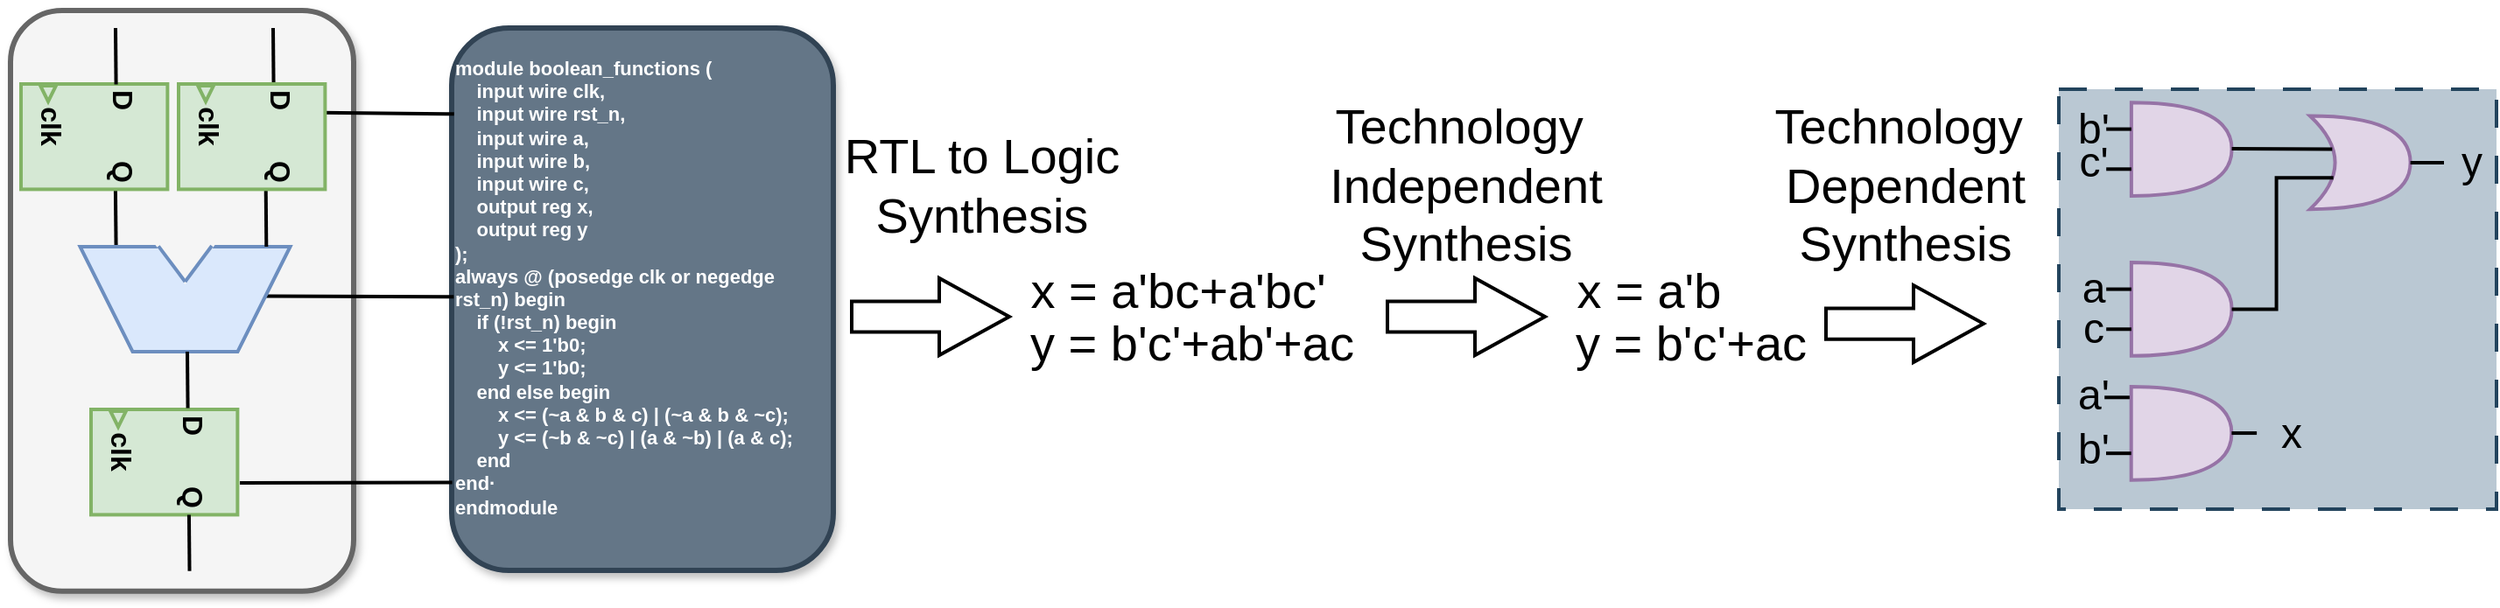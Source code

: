 <mxfile version="24.7.4">
  <diagram name="第 1 页" id="q-j6vuq5w8XLsUYLvh6M">
    <mxGraphModel dx="1792" dy="1135" grid="1" gridSize="10" guides="1" tooltips="1" connect="1" arrows="1" fold="1" page="1" pageScale="1" pageWidth="560" pageHeight="1000" math="0" shadow="0">
      <root>
        <mxCell id="0" />
        <mxCell id="1" parent="0" />
        <mxCell id="Zr5mx6mt9YZKuDAXMMV7-154" value="&lt;div style=&quot;font-size: 11px;&quot;&gt;&lt;b style=&quot;&quot;&gt;&lt;font style=&quot;font-size: 11px;&quot;&gt;module boolean_functions (&lt;/font&gt;&lt;/b&gt;&lt;/div&gt;&lt;div style=&quot;font-size: 11px;&quot;&gt;&lt;b&gt;&lt;font style=&quot;font-size: 11px;&quot;&gt;&amp;nbsp; &amp;nbsp; input wire clk,&lt;/font&gt;&lt;/b&gt;&lt;/div&gt;&lt;div style=&quot;font-size: 11px;&quot;&gt;&lt;b&gt;&lt;font style=&quot;font-size: 11px;&quot;&gt;&amp;nbsp; &amp;nbsp; input wire rst_n,&lt;/font&gt;&lt;/b&gt;&lt;/div&gt;&lt;div style=&quot;font-size: 11px;&quot;&gt;&lt;b&gt;&lt;font style=&quot;font-size: 11px;&quot;&gt;&amp;nbsp; &amp;nbsp; input wire a,&lt;/font&gt;&lt;/b&gt;&lt;/div&gt;&lt;div style=&quot;font-size: 11px;&quot;&gt;&lt;b&gt;&lt;font style=&quot;font-size: 11px;&quot;&gt;&amp;nbsp; &amp;nbsp; input wire b,&lt;/font&gt;&lt;/b&gt;&lt;/div&gt;&lt;div style=&quot;font-size: 11px;&quot;&gt;&lt;b&gt;&lt;font style=&quot;font-size: 11px;&quot;&gt;&amp;nbsp; &amp;nbsp; input wire c,&lt;/font&gt;&lt;/b&gt;&lt;/div&gt;&lt;div style=&quot;font-size: 11px;&quot;&gt;&lt;b&gt;&lt;font style=&quot;font-size: 11px;&quot;&gt;&amp;nbsp; &amp;nbsp; output reg x,&lt;/font&gt;&lt;/b&gt;&lt;/div&gt;&lt;div style=&quot;font-size: 11px;&quot;&gt;&lt;b&gt;&lt;font style=&quot;font-size: 11px;&quot;&gt;&amp;nbsp; &amp;nbsp; output reg y&lt;/font&gt;&lt;/b&gt;&lt;/div&gt;&lt;div style=&quot;font-size: 11px;&quot;&gt;&lt;b&gt;&lt;font style=&quot;font-size: 11px;&quot;&gt;);&lt;/font&gt;&lt;/b&gt;&lt;/div&gt;&lt;div style=&quot;font-size: 11px;&quot;&gt;&lt;b&gt;&lt;font style=&quot;font-size: 11px;&quot;&gt;always @ (posedge clk or negedge rst_n) begin&lt;/font&gt;&lt;/b&gt;&lt;/div&gt;&lt;div style=&quot;font-size: 11px;&quot;&gt;&lt;b&gt;&lt;font style=&quot;font-size: 11px;&quot;&gt;&amp;nbsp; &amp;nbsp; if (!rst_n) begin&lt;/font&gt;&lt;/b&gt;&lt;/div&gt;&lt;div style=&quot;font-size: 11px;&quot;&gt;&lt;b&gt;&lt;font style=&quot;font-size: 11px;&quot;&gt;&amp;nbsp; &amp;nbsp; &amp;nbsp; &amp;nbsp; x &amp;lt;= 1&#39;b0;&lt;/font&gt;&lt;/b&gt;&lt;/div&gt;&lt;div style=&quot;font-size: 11px;&quot;&gt;&lt;b&gt;&lt;font style=&quot;font-size: 11px;&quot;&gt;&amp;nbsp; &amp;nbsp; &amp;nbsp; &amp;nbsp; y &amp;lt;= 1&#39;b0;&lt;/font&gt;&lt;/b&gt;&lt;/div&gt;&lt;div style=&quot;font-size: 11px;&quot;&gt;&lt;b&gt;&lt;font style=&quot;font-size: 11px;&quot;&gt;&amp;nbsp; &amp;nbsp; end else begin&lt;/font&gt;&lt;/b&gt;&lt;/div&gt;&lt;div style=&quot;font-size: 11px;&quot;&gt;&lt;b&gt;&lt;font style=&quot;font-size: 11px;&quot;&gt;&amp;nbsp; &amp;nbsp; &amp;nbsp; &amp;nbsp; x &amp;lt;= (~a &amp;amp; b &amp;amp; c) | (~a &amp;amp; b &amp;amp; ~c);&lt;/font&gt;&lt;/b&gt;&lt;/div&gt;&lt;div style=&quot;font-size: 11px;&quot;&gt;&lt;b&gt;&lt;font style=&quot;font-size: 11px;&quot;&gt;&amp;nbsp; &amp;nbsp; &amp;nbsp; &amp;nbsp; y &amp;lt;= (~b &amp;amp; ~c) | (a &amp;amp; ~b) | (a &amp;amp; c);&lt;/font&gt;&lt;/b&gt;&lt;/div&gt;&lt;div style=&quot;font-size: 11px;&quot;&gt;&lt;b&gt;&lt;font style=&quot;font-size: 11px;&quot;&gt;&amp;nbsp; &amp;nbsp; end&lt;/font&gt;&lt;/b&gt;&lt;/div&gt;&lt;div style=&quot;font-size: 11px;&quot;&gt;&lt;b&gt;&lt;font style=&quot;font-size: 11px;&quot;&gt;end·&lt;/font&gt;&lt;/b&gt;&lt;/div&gt;&lt;div style=&quot;font-size: 11px;&quot;&gt;&lt;b&gt;&lt;font style=&quot;font-size: 11px;&quot;&gt;endmodule&lt;/font&gt;&lt;/b&gt;&lt;/div&gt;&lt;div style=&quot;font-size: 11px;&quot;&gt;&lt;br&gt;&lt;/div&gt;" style="rounded=1;whiteSpace=wrap;html=1;strokeWidth=3;fillColor=#647687;fontColor=#ffffff;strokeColor=#314354;shadow=1;align=left;" parent="1" vertex="1">
          <mxGeometry x="292" y="20" width="218" height="310" as="geometry" />
        </mxCell>
        <mxCell id="Zr5mx6mt9YZKuDAXMMV7-43" value="" style="html=1;shadow=0;dashed=0;align=center;verticalAlign=middle;shape=mxgraph.arrows2.arrow;dy=0.6;dx=40;direction=south;notch=0;strokeWidth=2;fontFamily=Helvetica;rotation=-90;" parent="1" vertex="1">
          <mxGeometry x="543.5" y="140" width="44" height="90" as="geometry" />
        </mxCell>
        <mxCell id="Zr5mx6mt9YZKuDAXMMV7-66" value="" style="group;fontFamily=Helvetica;" parent="1" vertex="1" connectable="0">
          <mxGeometry x="46" y="28.75" width="210" height="320.63" as="geometry" />
        </mxCell>
        <mxCell id="Zr5mx6mt9YZKuDAXMMV7-156" value="" style="rounded=1;whiteSpace=wrap;html=1;strokeWidth=3;fillColor=#f5f5f5;fontColor=#333333;strokeColor=#666666;shadow=1;" parent="Zr5mx6mt9YZKuDAXMMV7-66" vertex="1">
          <mxGeometry x="-6" y="-18.75" width="196" height="331.87" as="geometry" />
        </mxCell>
        <mxCell id="Zr5mx6mt9YZKuDAXMMV7-118" value="" style="endArrow=none;html=1;rounded=0;endSize=6;strokeWidth=2;entryX=0.82;entryY=0.974;entryDx=0;entryDy=0;entryPerimeter=0;exitX=1.006;exitY=0.404;exitDx=0;exitDy=0;exitPerimeter=0;fontFamily=Helvetica;" parent="Zr5mx6mt9YZKuDAXMMV7-66" edge="1">
          <mxGeometry width="50" height="50" relative="1" as="geometry">
            <mxPoint x="53.958" y="83.597" as="sourcePoint" />
            <mxPoint x="54.29" y="116.21" as="targetPoint" />
          </mxGeometry>
        </mxCell>
        <mxCell id="Zr5mx6mt9YZKuDAXMMV7-123" value="" style="endArrow=none;html=1;rounded=0;endSize=6;strokeWidth=2;exitX=-0.004;exitY=0.492;exitDx=0;exitDy=0;exitPerimeter=0;entryX=0.481;entryY=0.002;entryDx=0;entryDy=0;entryPerimeter=0;fontFamily=Helvetica;" parent="Zr5mx6mt9YZKuDAXMMV7-66" edge="1">
          <mxGeometry width="50" height="50" relative="1" as="geometry">
            <mxPoint x="247.152" y="144.88" as="sourcePoint" />
            <mxPoint x="140" y="144.5" as="targetPoint" />
          </mxGeometry>
        </mxCell>
        <mxCell id="oGUt-Syhmb74eNaqMYqk-24" value="" style="group;rotation=90;" vertex="1" connectable="0" parent="Zr5mx6mt9YZKuDAXMMV7-66">
          <mxGeometry x="34" y="197.255" width="95" height="83.69" as="geometry" />
        </mxCell>
        <mxCell id="oGUt-Syhmb74eNaqMYqk-25" value="" style="rounded=0;whiteSpace=wrap;html=1;rotation=180;strokeWidth=2;fontFamily=Helvetica;fillColor=#d5e8d4;strokeColor=#82b366;" vertex="1" parent="oGUt-Syhmb74eNaqMYqk-24">
          <mxGeometry x="6" y="12" width="83.69" height="60.203" as="geometry" />
        </mxCell>
        <mxCell id="oGUt-Syhmb74eNaqMYqk-26" value="&lt;font size=&quot;1&quot;&gt;&lt;b style=&quot;font-size: 16px;&quot;&gt;D&lt;/b&gt;&lt;/font&gt;" style="text;html=1;strokeColor=none;fillColor=none;align=center;verticalAlign=middle;whiteSpace=wrap;rounded=0;strokeWidth=2;fontFamily=Helvetica;rotation=90;" vertex="1" parent="oGUt-Syhmb74eNaqMYqk-24">
          <mxGeometry x="37" y="8" width="54.286" height="26.757" as="geometry" />
        </mxCell>
        <mxCell id="oGUt-Syhmb74eNaqMYqk-27" value="&lt;font size=&quot;1&quot;&gt;&lt;b style=&quot;font-size: 16px;&quot;&gt;Q&lt;/b&gt;&lt;/font&gt;" style="text;html=1;strokeColor=none;fillColor=none;align=center;verticalAlign=middle;whiteSpace=wrap;rounded=0;strokeWidth=2;fontFamily=Helvetica;rotation=90;" vertex="1" parent="oGUt-Syhmb74eNaqMYqk-24">
          <mxGeometry x="37" y="49" width="54.286" height="26.757" as="geometry" />
        </mxCell>
        <mxCell id="oGUt-Syhmb74eNaqMYqk-28" value="&lt;font size=&quot;1&quot;&gt;&lt;b style=&quot;font-size: 16px;&quot;&gt;clk&lt;/b&gt;&lt;/font&gt;" style="text;html=1;strokeColor=none;fillColor=none;align=center;verticalAlign=middle;whiteSpace=wrap;rounded=0;strokeWidth=2;fontFamily=Helvetica;rotation=90;" vertex="1" parent="oGUt-Syhmb74eNaqMYqk-24">
          <mxGeometry x="-4" y="23" width="54.286" height="26.757" as="geometry" />
        </mxCell>
        <mxCell id="oGUt-Syhmb74eNaqMYqk-29" value="" style="triangle;whiteSpace=wrap;html=1;strokeWidth=2;fontFamily=Helvetica;fillColor=#d5e8d4;strokeColor=#82b366;rotation=90;" vertex="1" parent="oGUt-Syhmb74eNaqMYqk-24">
          <mxGeometry x="17" y="13" width="9.048" height="8.919" as="geometry" />
        </mxCell>
        <mxCell id="oGUt-Syhmb74eNaqMYqk-47" value="" style="endArrow=none;html=1;rounded=0;endSize=6;strokeWidth=2;entryX=0.82;entryY=0.974;entryDx=0;entryDy=0;entryPerimeter=0;exitX=1.006;exitY=0.404;exitDx=0;exitDy=0;exitPerimeter=0;fontFamily=Helvetica;" edge="1" parent="oGUt-Syhmb74eNaqMYqk-24">
          <mxGeometry width="50" height="50" relative="1" as="geometry">
            <mxPoint x="61.97" y="72.205" as="sourcePoint" />
            <mxPoint x="62.26" y="104.415" as="targetPoint" />
          </mxGeometry>
        </mxCell>
        <mxCell id="oGUt-Syhmb74eNaqMYqk-31" value="" style="group;rotation=90;" vertex="1" connectable="0" parent="Zr5mx6mt9YZKuDAXMMV7-66">
          <mxGeometry x="-6" y="11.255" width="95" height="83.69" as="geometry" />
        </mxCell>
        <mxCell id="oGUt-Syhmb74eNaqMYqk-32" value="" style="rounded=0;whiteSpace=wrap;html=1;rotation=180;strokeWidth=2;fontFamily=Helvetica;fillColor=#d5e8d4;strokeColor=#82b366;" vertex="1" parent="oGUt-Syhmb74eNaqMYqk-31">
          <mxGeometry x="6" y="12" width="83.69" height="60.203" as="geometry" />
        </mxCell>
        <mxCell id="oGUt-Syhmb74eNaqMYqk-33" value="&lt;font size=&quot;1&quot;&gt;&lt;b style=&quot;font-size: 16px;&quot;&gt;D&lt;/b&gt;&lt;/font&gt;" style="text;html=1;strokeColor=none;fillColor=none;align=center;verticalAlign=middle;whiteSpace=wrap;rounded=0;strokeWidth=2;fontFamily=Helvetica;rotation=90;" vertex="1" parent="oGUt-Syhmb74eNaqMYqk-31">
          <mxGeometry x="37" y="8" width="54.286" height="26.757" as="geometry" />
        </mxCell>
        <mxCell id="oGUt-Syhmb74eNaqMYqk-34" value="&lt;font size=&quot;1&quot;&gt;&lt;b style=&quot;font-size: 16px;&quot;&gt;Q&lt;/b&gt;&lt;/font&gt;" style="text;html=1;strokeColor=none;fillColor=none;align=center;verticalAlign=middle;whiteSpace=wrap;rounded=0;strokeWidth=2;fontFamily=Helvetica;rotation=90;" vertex="1" parent="oGUt-Syhmb74eNaqMYqk-31">
          <mxGeometry x="37" y="49" width="54.286" height="26.757" as="geometry" />
        </mxCell>
        <mxCell id="oGUt-Syhmb74eNaqMYqk-35" value="&lt;font size=&quot;1&quot;&gt;&lt;b style=&quot;font-size: 16px;&quot;&gt;clk&lt;/b&gt;&lt;/font&gt;" style="text;html=1;strokeColor=none;fillColor=none;align=center;verticalAlign=middle;whiteSpace=wrap;rounded=0;strokeWidth=2;fontFamily=Helvetica;rotation=90;" vertex="1" parent="oGUt-Syhmb74eNaqMYqk-31">
          <mxGeometry x="-4" y="23" width="54.286" height="26.757" as="geometry" />
        </mxCell>
        <mxCell id="oGUt-Syhmb74eNaqMYqk-36" value="" style="triangle;whiteSpace=wrap;html=1;strokeWidth=2;fontFamily=Helvetica;fillColor=#d5e8d4;strokeColor=#82b366;rotation=90;" vertex="1" parent="oGUt-Syhmb74eNaqMYqk-31">
          <mxGeometry x="17" y="13" width="9.048" height="8.919" as="geometry" />
        </mxCell>
        <mxCell id="oGUt-Syhmb74eNaqMYqk-43" value="" style="endArrow=none;html=1;rounded=0;endSize=6;strokeWidth=2;entryX=0.82;entryY=0.974;entryDx=0;entryDy=0;entryPerimeter=0;exitX=1.006;exitY=0.404;exitDx=0;exitDy=0;exitPerimeter=0;fontFamily=Helvetica;" edge="1" parent="Zr5mx6mt9YZKuDAXMMV7-66">
          <mxGeometry width="50" height="50" relative="1" as="geometry">
            <mxPoint x="144" y="-8.75" as="sourcePoint" />
            <mxPoint x="144.29" y="23.46" as="targetPoint" />
          </mxGeometry>
        </mxCell>
        <mxCell id="oGUt-Syhmb74eNaqMYqk-45" value="" style="endArrow=none;html=1;rounded=0;endSize=6;strokeWidth=2;entryX=0.82;entryY=0.974;entryDx=0;entryDy=0;entryPerimeter=0;exitX=1.006;exitY=0.404;exitDx=0;exitDy=0;exitPerimeter=0;fontFamily=Helvetica;" edge="1" parent="Zr5mx6mt9YZKuDAXMMV7-66">
          <mxGeometry width="50" height="50" relative="1" as="geometry">
            <mxPoint x="54" y="-8.75" as="sourcePoint" />
            <mxPoint x="54.29" y="23.46" as="targetPoint" />
          </mxGeometry>
        </mxCell>
        <mxCell id="Zr5mx6mt9YZKuDAXMMV7-112" value="" style="shape=trapezoid;perimeter=trapezoidPerimeter;whiteSpace=wrap;html=1;fixedSize=1;rotation=-180;strokeWidth=2;size=30;fillColor=#dae8fc;strokeColor=#6c8ebf;fontFamily=Helvetica;" parent="1" vertex="1">
          <mxGeometry x="79.75" y="145" width="120" height="60" as="geometry" />
        </mxCell>
        <mxCell id="Zr5mx6mt9YZKuDAXMMV7-113" value="" style="triangle;whiteSpace=wrap;html=1;rotation=90;strokeWidth=2;fillColor=#F5F5F5;strokeColor=#f5f5f5;fontFamily=Helvetica;" parent="1" vertex="1">
          <mxGeometry x="129.75" y="140" width="20" height="30" as="geometry" />
        </mxCell>
        <mxCell id="Zr5mx6mt9YZKuDAXMMV7-114" value="" style="endArrow=none;html=1;rounded=0;strokeColor=#f5f5f5;strokeWidth=3;curved=0;fontFamily=Helvetica;" parent="1" edge="1">
          <mxGeometry width="50" height="50" relative="1" as="geometry">
            <mxPoint x="125.25" y="144.95" as="sourcePoint" />
            <mxPoint x="154.25" y="144.95" as="targetPoint" />
          </mxGeometry>
        </mxCell>
        <mxCell id="Zr5mx6mt9YZKuDAXMMV7-115" value="" style="endArrow=none;html=1;rounded=0;exitX=0.627;exitY=1.005;exitDx=0;exitDy=0;exitPerimeter=0;entryX=1;entryY=0.5;entryDx=0;entryDy=0;strokeWidth=2;strokeColor=#6C8EBF;fontFamily=Helvetica;" parent="1" source="Zr5mx6mt9YZKuDAXMMV7-112" target="Zr5mx6mt9YZKuDAXMMV7-113" edge="1">
          <mxGeometry width="50" height="50" relative="1" as="geometry">
            <mxPoint x="129.75" y="135" as="sourcePoint" />
            <mxPoint x="179.75" y="85" as="targetPoint" />
          </mxGeometry>
        </mxCell>
        <mxCell id="Zr5mx6mt9YZKuDAXMMV7-116" value="" style="endArrow=none;html=1;rounded=0;exitX=1;exitY=0.5;exitDx=0;exitDy=0;entryX=0.373;entryY=1.008;entryDx=0;entryDy=0;strokeWidth=2;entryPerimeter=0;strokeColor=#6C8EBF;fontFamily=Helvetica;" parent="1" source="Zr5mx6mt9YZKuDAXMMV7-113" target="Zr5mx6mt9YZKuDAXMMV7-112" edge="1">
          <mxGeometry width="50" height="50" relative="1" as="geometry">
            <mxPoint x="134.75" y="155" as="sourcePoint" />
            <mxPoint x="149.75" y="175" as="targetPoint" />
          </mxGeometry>
        </mxCell>
        <mxCell id="Zr5mx6mt9YZKuDAXMMV7-119" value="" style="endArrow=none;html=1;rounded=0;endSize=6;strokeWidth=2;entryX=0.82;entryY=0.974;entryDx=0;entryDy=0;entryPerimeter=0;exitX=1.006;exitY=0.404;exitDx=0;exitDy=0;exitPerimeter=0;fontFamily=Helvetica;" parent="1" edge="1">
          <mxGeometry width="50" height="50" relative="1" as="geometry">
            <mxPoint x="185.86" y="112.79" as="sourcePoint" />
            <mxPoint x="186.15" y="145.0" as="targetPoint" />
          </mxGeometry>
        </mxCell>
        <mxCell id="Zr5mx6mt9YZKuDAXMMV7-120" value="" style="endArrow=none;html=1;rounded=0;endSize=6;strokeWidth=2;entryX=0.82;entryY=0.974;entryDx=0;entryDy=0;entryPerimeter=0;exitX=1.006;exitY=0.404;exitDx=0;exitDy=0;exitPerimeter=0;fontFamily=Helvetica;" parent="1" edge="1">
          <mxGeometry width="50" height="50" relative="1" as="geometry">
            <mxPoint x="141" y="205" as="sourcePoint" />
            <mxPoint x="141.29" y="237.21" as="targetPoint" />
          </mxGeometry>
        </mxCell>
        <mxCell id="Zr5mx6mt9YZKuDAXMMV7-122" value="" style="endArrow=none;html=1;rounded=0;endSize=6;strokeWidth=2;exitX=-0.003;exitY=0.173;exitDx=0;exitDy=0;exitPerimeter=0;entryX=0.481;entryY=0.002;entryDx=0;entryDy=0;entryPerimeter=0;fontFamily=Helvetica;" parent="1" edge="1">
          <mxGeometry width="50" height="50" relative="1" as="geometry">
            <mxPoint x="293.364" y="69.157" as="sourcePoint" />
            <mxPoint x="216.66" y="68.41" as="targetPoint" />
          </mxGeometry>
        </mxCell>
        <mxCell id="Zr5mx6mt9YZKuDAXMMV7-124" value="" style="endArrow=none;html=1;rounded=0;endSize=6;strokeWidth=2;exitX=-0.008;exitY=0.816;exitDx=0;exitDy=0;exitPerimeter=0;entryX=0.481;entryY=0.002;entryDx=0;entryDy=0;entryPerimeter=0;fontFamily=Helvetica;" parent="1" edge="1">
          <mxGeometry width="50" height="50" relative="1" as="geometry">
            <mxPoint x="292.304" y="279.74" as="sourcePoint" />
            <mxPoint x="171" y="280" as="targetPoint" />
          </mxGeometry>
        </mxCell>
        <mxCell id="Zr5mx6mt9YZKuDAXMMV7-125" value="&lt;font style=&quot;font-size: 28px;&quot;&gt;x = a&#39;bc+a&#39;bc&#39;&lt;/font&gt;" style="text;html=1;align=center;verticalAlign=middle;whiteSpace=wrap;rounded=0;fontFamily=Helvetica;" parent="1" vertex="1">
          <mxGeometry x="612" y="140" width="190" height="60" as="geometry" />
        </mxCell>
        <mxCell id="Zr5mx6mt9YZKuDAXMMV7-126" value="&lt;font style=&quot;font-size: 28px;&quot;&gt;y = b&#39;c&#39;+ab&#39;+ac&lt;/font&gt;" style="text;html=1;align=center;verticalAlign=middle;whiteSpace=wrap;rounded=0;fontFamily=Helvetica;" parent="1" vertex="1">
          <mxGeometry x="610" y="170" width="210" height="60" as="geometry" />
        </mxCell>
        <mxCell id="Zr5mx6mt9YZKuDAXMMV7-128" value="&lt;font style=&quot;font-size: 28px;&quot;&gt;x = a&#39;b&lt;/font&gt;" style="text;html=1;align=center;verticalAlign=middle;whiteSpace=wrap;rounded=0;fontFamily=Helvetica;" parent="1" vertex="1">
          <mxGeometry x="916" y="140" width="120" height="60" as="geometry" />
        </mxCell>
        <mxCell id="Zr5mx6mt9YZKuDAXMMV7-129" value="&lt;font style=&quot;font-size: 28px;&quot;&gt;y = b&#39;c&#39;+ac&lt;/font&gt;" style="text;html=1;align=center;verticalAlign=middle;whiteSpace=wrap;rounded=0;fontFamily=Helvetica;" parent="1" vertex="1">
          <mxGeometry x="930" y="170" width="140" height="60" as="geometry" />
        </mxCell>
        <mxCell id="Zr5mx6mt9YZKuDAXMMV7-151" value="&lt;font style=&quot;font-size: 28px;&quot;&gt;RTL to Logic&lt;/font&gt;&lt;div style=&quot;font-size: 28px;&quot;&gt;&lt;font style=&quot;font-size: 28px;&quot;&gt;Synthesis&lt;/font&gt;&lt;/div&gt;" style="text;html=1;align=center;verticalAlign=middle;whiteSpace=wrap;rounded=0;fontFamily=Helvetica;strokeWidth=3;fontSize=11;" parent="1" vertex="1">
          <mxGeometry x="470" y="80" width="250" height="60" as="geometry" />
        </mxCell>
        <mxCell id="Zr5mx6mt9YZKuDAXMMV7-152" value="&lt;font style=&quot;font-size: 28px;&quot;&gt;Technology&amp;nbsp;&lt;/font&gt;&lt;div style=&quot;font-size: 28px;&quot;&gt;&lt;font style=&quot;font-size: 28px;&quot;&gt;Independent&lt;/font&gt;&lt;/div&gt;&lt;div style=&quot;font-size: 28px;&quot;&gt;&lt;font style=&quot;font-size: 28px;&quot;&gt;Synthesis&lt;/font&gt;&lt;/div&gt;" style="text;html=1;align=center;verticalAlign=middle;whiteSpace=wrap;rounded=0;fontFamily=Helvetica;strokeWidth=3;" parent="1" vertex="1">
          <mxGeometry x="760" y="80" width="223" height="60" as="geometry" />
        </mxCell>
        <mxCell id="oGUt-Syhmb74eNaqMYqk-13" value="" style="html=1;shadow=0;dashed=0;align=center;verticalAlign=middle;shape=mxgraph.arrows2.arrow;dy=0.6;dx=40;direction=south;notch=0;strokeWidth=2;fontFamily=Helvetica;rotation=-90;" vertex="1" parent="1">
          <mxGeometry x="849.5" y="140" width="44" height="90" as="geometry" />
        </mxCell>
        <mxCell id="oGUt-Syhmb74eNaqMYqk-14" value="&lt;font style=&quot;font-size: 28px;&quot;&gt;Technology&amp;nbsp;&lt;/font&gt;&lt;div style=&quot;font-size: 28px;&quot;&gt;&lt;font style=&quot;font-size: 28px;&quot;&gt;Dependent&lt;/font&gt;&lt;/div&gt;&lt;div style=&quot;font-size: 28px;&quot;&gt;&lt;font style=&quot;font-size: 28px;&quot;&gt;Synthesis&lt;/font&gt;&lt;/div&gt;" style="text;html=1;align=center;verticalAlign=middle;whiteSpace=wrap;rounded=0;fontFamily=Helvetica;strokeWidth=3;" vertex="1" parent="1">
          <mxGeometry x="1005.5" y="80" width="233" height="60" as="geometry" />
        </mxCell>
        <mxCell id="oGUt-Syhmb74eNaqMYqk-15" value="" style="html=1;shadow=0;dashed=0;align=center;verticalAlign=middle;shape=mxgraph.arrows2.arrow;dy=0.6;dx=40;direction=south;notch=0;strokeWidth=2;fontFamily=Helvetica;rotation=-90;" vertex="1" parent="1">
          <mxGeometry x="1100" y="144.06" width="44" height="90" as="geometry" />
        </mxCell>
        <mxCell id="oGUt-Syhmb74eNaqMYqk-37" value="" style="group;rotation=90;" vertex="1" connectable="0" parent="1">
          <mxGeometry x="130" y="40.005" width="95" height="83.69" as="geometry" />
        </mxCell>
        <mxCell id="oGUt-Syhmb74eNaqMYqk-38" value="" style="rounded=0;whiteSpace=wrap;html=1;rotation=180;strokeWidth=2;fontFamily=Helvetica;fillColor=#d5e8d4;strokeColor=#82b366;" vertex="1" parent="oGUt-Syhmb74eNaqMYqk-37">
          <mxGeometry x="6" y="12" width="83.69" height="60.203" as="geometry" />
        </mxCell>
        <mxCell id="oGUt-Syhmb74eNaqMYqk-39" value="&lt;font size=&quot;1&quot;&gt;&lt;b style=&quot;font-size: 16px;&quot;&gt;D&lt;/b&gt;&lt;/font&gt;" style="text;html=1;strokeColor=none;fillColor=none;align=center;verticalAlign=middle;whiteSpace=wrap;rounded=0;strokeWidth=2;fontFamily=Helvetica;rotation=90;" vertex="1" parent="oGUt-Syhmb74eNaqMYqk-37">
          <mxGeometry x="37" y="8" width="54.286" height="26.757" as="geometry" />
        </mxCell>
        <mxCell id="oGUt-Syhmb74eNaqMYqk-40" value="&lt;font size=&quot;1&quot;&gt;&lt;b style=&quot;font-size: 16px;&quot;&gt;Q&lt;/b&gt;&lt;/font&gt;" style="text;html=1;strokeColor=none;fillColor=none;align=center;verticalAlign=middle;whiteSpace=wrap;rounded=0;strokeWidth=2;fontFamily=Helvetica;rotation=90;" vertex="1" parent="oGUt-Syhmb74eNaqMYqk-37">
          <mxGeometry x="37" y="49" width="54.286" height="26.757" as="geometry" />
        </mxCell>
        <mxCell id="oGUt-Syhmb74eNaqMYqk-41" value="&lt;font size=&quot;1&quot;&gt;&lt;b style=&quot;font-size: 16px;&quot;&gt;clk&lt;/b&gt;&lt;/font&gt;" style="text;html=1;strokeColor=none;fillColor=none;align=center;verticalAlign=middle;whiteSpace=wrap;rounded=0;strokeWidth=2;fontFamily=Helvetica;rotation=90;" vertex="1" parent="oGUt-Syhmb74eNaqMYqk-37">
          <mxGeometry x="-4" y="23" width="54.286" height="26.757" as="geometry" />
        </mxCell>
        <mxCell id="oGUt-Syhmb74eNaqMYqk-42" value="" style="triangle;whiteSpace=wrap;html=1;strokeWidth=2;fontFamily=Helvetica;fillColor=#d5e8d4;strokeColor=#82b366;rotation=90;" vertex="1" parent="oGUt-Syhmb74eNaqMYqk-37">
          <mxGeometry x="17" y="13" width="9.048" height="8.919" as="geometry" />
        </mxCell>
        <mxCell id="oGUt-Syhmb74eNaqMYqk-81" value="" style="group" vertex="1" connectable="0" parent="1">
          <mxGeometry x="1210" y="55" width="250" height="240" as="geometry" />
        </mxCell>
        <mxCell id="oGUt-Syhmb74eNaqMYqk-69" value="&lt;font style=&quot;font-size: 24px;&quot;&gt;c&lt;/font&gt;" style="text;html=1;align=center;verticalAlign=middle;whiteSpace=wrap;rounded=0;fontFamily=Helvetica;container=0;" vertex="1" parent="oGUt-Syhmb74eNaqMYqk-81">
          <mxGeometry x="10" y="122.05" width="20" height="30" as="geometry" />
        </mxCell>
        <mxCell id="Zr5mx6mt9YZKuDAXMMV7-176" value="" style="rounded=0;whiteSpace=wrap;html=1;dashed=1;dashPattern=8 8;strokeWidth=2;fillColor=#bac8d3;strokeColor=#23445d;container=0;" parent="oGUt-Syhmb74eNaqMYqk-81" vertex="1">
          <mxGeometry width="250" height="240" as="geometry" />
        </mxCell>
        <mxCell id="Zr5mx6mt9YZKuDAXMMV7-177" value="" style="shape=or;whiteSpace=wrap;html=1;fillColor=#e1d5e7;strokeColor=#9673a6;strokeWidth=2;container=0;" parent="oGUt-Syhmb74eNaqMYqk-81" vertex="1">
          <mxGeometry x="41.439" y="7.619" width="57.377" height="53.333" as="geometry" />
        </mxCell>
        <mxCell id="Zr5mx6mt9YZKuDAXMMV7-178" value="" style="shape=xor;whiteSpace=wrap;html=1;fillColor=#e1d5e7;strokeColor=#9673a6;strokeWidth=2;container=0;" parent="oGUt-Syhmb74eNaqMYqk-81" vertex="1">
          <mxGeometry x="143.443" y="15.238" width="57.377" height="53.333" as="geometry" />
        </mxCell>
        <mxCell id="Zr5mx6mt9YZKuDAXMMV7-179" value="" style="shape=or;whiteSpace=wrap;html=1;fillColor=#e1d5e7;strokeColor=#9673a6;strokeWidth=2;container=0;" parent="oGUt-Syhmb74eNaqMYqk-81" vertex="1">
          <mxGeometry x="41.439" y="99.048" width="57.377" height="53.333" as="geometry" />
        </mxCell>
        <mxCell id="Zr5mx6mt9YZKuDAXMMV7-181" value="" style="endArrow=none;html=1;rounded=0;endSize=6;strokeWidth=2;entryX=0.481;entryY=0.002;entryDx=0;entryDy=0;entryPerimeter=0;fontFamily=Helvetica;exitX=0.222;exitY=0.357;exitDx=0;exitDy=0;exitPerimeter=0;" parent="oGUt-Syhmb74eNaqMYqk-81" source="Zr5mx6mt9YZKuDAXMMV7-178" edge="1">
          <mxGeometry width="50" height="50" relative="1" as="geometry">
            <mxPoint x="162.568" y="30.476" as="sourcePoint" />
            <mxPoint x="98.816" y="33.966" as="targetPoint" />
          </mxGeometry>
        </mxCell>
        <mxCell id="Zr5mx6mt9YZKuDAXMMV7-182" value="" style="endArrow=none;html=1;rounded=0;endSize=6;strokeWidth=2;fontFamily=Helvetica;" parent="oGUt-Syhmb74eNaqMYqk-81" edge="1">
          <mxGeometry width="50" height="50" relative="1" as="geometry">
            <mxPoint x="41.439" y="114.286" as="sourcePoint" />
            <mxPoint x="27.095" y="114.286" as="targetPoint" />
          </mxGeometry>
        </mxCell>
        <mxCell id="Zr5mx6mt9YZKuDAXMMV7-183" value="" style="endArrow=none;html=1;rounded=0;endSize=6;strokeWidth=2;entryX=1;entryY=0.5;entryDx=0;entryDy=0;entryPerimeter=0;fontFamily=Helvetica;exitX=0.222;exitY=0.357;exitDx=0;exitDy=0;exitPerimeter=0;edgeStyle=orthogonalEdgeStyle;" parent="oGUt-Syhmb74eNaqMYqk-81" target="Zr5mx6mt9YZKuDAXMMV7-179" edge="1">
          <mxGeometry width="50" height="50" relative="1" as="geometry">
            <mxPoint x="156.831" y="50.606" as="sourcePoint" />
            <mxPoint x="99.454" y="50.286" as="targetPoint" />
            <Array as="points">
              <mxPoint x="124.317" y="50.286" />
              <mxPoint x="124.317" y="125.714" />
            </Array>
          </mxGeometry>
        </mxCell>
        <mxCell id="Zr5mx6mt9YZKuDAXMMV7-184" value="" style="endArrow=none;html=1;rounded=0;endSize=6;strokeWidth=2;entryX=0.481;entryY=0.002;entryDx=0;entryDy=0;entryPerimeter=0;fontFamily=Helvetica;" parent="oGUt-Syhmb74eNaqMYqk-81" edge="1">
          <mxGeometry width="50" height="50" relative="1" as="geometry">
            <mxPoint x="220" y="42" as="sourcePoint" />
            <mxPoint x="200.82" y="42" as="targetPoint" />
          </mxGeometry>
        </mxCell>
        <mxCell id="Zr5mx6mt9YZKuDAXMMV7-185" value="" style="endArrow=none;html=1;rounded=0;endSize=6;strokeWidth=2;fontFamily=Helvetica;" parent="oGUt-Syhmb74eNaqMYqk-81" edge="1">
          <mxGeometry width="50" height="50" relative="1" as="geometry">
            <mxPoint x="41.439" y="137.143" as="sourcePoint" />
            <mxPoint x="27.095" y="137.143" as="targetPoint" />
          </mxGeometry>
        </mxCell>
        <mxCell id="Zr5mx6mt9YZKuDAXMMV7-186" value="" style="endArrow=none;html=1;rounded=0;endSize=6;strokeWidth=2;fontFamily=Helvetica;" parent="oGUt-Syhmb74eNaqMYqk-81" edge="1">
          <mxGeometry width="50" height="50" relative="1" as="geometry">
            <mxPoint x="41.439" y="22.796" as="sourcePoint" />
            <mxPoint x="27.095" y="22.796" as="targetPoint" />
          </mxGeometry>
        </mxCell>
        <mxCell id="Zr5mx6mt9YZKuDAXMMV7-187" value="" style="endArrow=none;html=1;rounded=0;endSize=6;strokeWidth=2;fontFamily=Helvetica;" parent="oGUt-Syhmb74eNaqMYqk-81" edge="1">
          <mxGeometry width="50" height="50" relative="1" as="geometry">
            <mxPoint x="41.439" y="45.653" as="sourcePoint" />
            <mxPoint x="27.095" y="45.653" as="targetPoint" />
          </mxGeometry>
        </mxCell>
        <mxCell id="oGUt-Syhmb74eNaqMYqk-49" value="&lt;font style=&quot;font-size: 24px;&quot;&gt;c&#39;&lt;/font&gt;" style="text;html=1;align=center;verticalAlign=middle;whiteSpace=wrap;rounded=0;fontFamily=Helvetica;container=0;" vertex="1" parent="oGUt-Syhmb74eNaqMYqk-81">
          <mxGeometry x="10" y="26.9" width="20" height="30" as="geometry" />
        </mxCell>
        <mxCell id="oGUt-Syhmb74eNaqMYqk-66" value="&lt;font style=&quot;font-size: 24px;&quot;&gt;b&#39;&lt;/font&gt;" style="text;html=1;align=center;verticalAlign=middle;whiteSpace=wrap;rounded=0;fontFamily=Helvetica;container=0;" vertex="1" parent="oGUt-Syhmb74eNaqMYqk-81">
          <mxGeometry x="10" y="7.62" width="20" height="30" as="geometry" />
        </mxCell>
        <mxCell id="oGUt-Syhmb74eNaqMYqk-67" value="&lt;font style=&quot;font-size: 24px;&quot;&gt;a&lt;/font&gt;" style="text;html=1;align=center;verticalAlign=middle;whiteSpace=wrap;rounded=0;fontFamily=Helvetica;container=0;" vertex="1" parent="oGUt-Syhmb74eNaqMYqk-81">
          <mxGeometry x="10" y="99.05" width="20" height="30" as="geometry" />
        </mxCell>
        <mxCell id="oGUt-Syhmb74eNaqMYqk-70" value="" style="shape=or;whiteSpace=wrap;html=1;fillColor=#e1d5e7;strokeColor=#9673a6;strokeWidth=2;" vertex="1" parent="oGUt-Syhmb74eNaqMYqk-81">
          <mxGeometry x="41.347" y="169.997" width="57.377" height="53.333" as="geometry" />
        </mxCell>
        <mxCell id="oGUt-Syhmb74eNaqMYqk-71" value="" style="endArrow=none;html=1;rounded=0;endSize=6;strokeWidth=2;fontFamily=Helvetica;" edge="1" parent="oGUt-Syhmb74eNaqMYqk-81">
          <mxGeometry width="50" height="50" relative="1" as="geometry">
            <mxPoint x="41.347" y="208.092" as="sourcePoint" />
            <mxPoint x="27.002" y="208.092" as="targetPoint" />
          </mxGeometry>
        </mxCell>
        <mxCell id="oGUt-Syhmb74eNaqMYqk-72" value="" style="endArrow=none;html=1;rounded=0;endSize=6;strokeWidth=2;fontFamily=Helvetica;" edge="1" parent="oGUt-Syhmb74eNaqMYqk-81">
          <mxGeometry width="50" height="50" relative="1" as="geometry">
            <mxPoint x="113.068" y="196.534" as="sourcePoint" />
            <mxPoint x="98.724" y="196.534" as="targetPoint" />
          </mxGeometry>
        </mxCell>
        <mxCell id="oGUt-Syhmb74eNaqMYqk-73" value="&lt;font style=&quot;font-size: 24px;&quot;&gt;c&lt;/font&gt;" style="text;html=1;align=center;verticalAlign=middle;whiteSpace=wrap;rounded=0;fontFamily=Helvetica;container=0;" vertex="1" parent="oGUt-Syhmb74eNaqMYqk-81">
          <mxGeometry x="10" y="122.38" width="20" height="30" as="geometry" />
        </mxCell>
        <mxCell id="oGUt-Syhmb74eNaqMYqk-74" value="&lt;font style=&quot;font-size: 24px;&quot;&gt;a&#39;&lt;/font&gt;" style="text;html=1;align=center;verticalAlign=middle;whiteSpace=wrap;rounded=0;fontFamily=Helvetica;container=0;" vertex="1" parent="oGUt-Syhmb74eNaqMYqk-81">
          <mxGeometry x="10" y="160" width="20" height="30" as="geometry" />
        </mxCell>
        <mxCell id="oGUt-Syhmb74eNaqMYqk-76" value="" style="endArrow=none;html=1;rounded=0;endSize=6;strokeWidth=2;fontFamily=Helvetica;" edge="1" parent="oGUt-Syhmb74eNaqMYqk-81">
          <mxGeometry width="50" height="50" relative="1" as="geometry">
            <mxPoint x="40.439" y="176.143" as="sourcePoint" />
            <mxPoint x="26.095" y="176.143" as="targetPoint" />
          </mxGeometry>
        </mxCell>
        <mxCell id="oGUt-Syhmb74eNaqMYqk-77" value="&lt;font style=&quot;font-size: 24px;&quot;&gt;b&#39;&lt;/font&gt;" style="text;html=1;align=center;verticalAlign=middle;whiteSpace=wrap;rounded=0;fontFamily=Helvetica;container=0;" vertex="1" parent="oGUt-Syhmb74eNaqMYqk-81">
          <mxGeometry x="10" y="191" width="20" height="30" as="geometry" />
        </mxCell>
        <mxCell id="oGUt-Syhmb74eNaqMYqk-78" value="&lt;font style=&quot;font-size: 24px;&quot;&gt;x&lt;/font&gt;" style="text;html=1;align=center;verticalAlign=middle;whiteSpace=wrap;rounded=0;fontFamily=Helvetica;container=0;" vertex="1" parent="oGUt-Syhmb74eNaqMYqk-81">
          <mxGeometry x="123.44" y="181.66" width="20" height="30" as="geometry" />
        </mxCell>
        <mxCell id="oGUt-Syhmb74eNaqMYqk-79" value="&lt;font style=&quot;font-size: 24px;&quot;&gt;y&lt;/font&gt;" style="text;html=1;align=center;verticalAlign=middle;whiteSpace=wrap;rounded=0;fontFamily=Helvetica;container=0;" vertex="1" parent="oGUt-Syhmb74eNaqMYqk-81">
          <mxGeometry x="225.5" y="26.9" width="20" height="30" as="geometry" />
        </mxCell>
      </root>
    </mxGraphModel>
  </diagram>
</mxfile>
